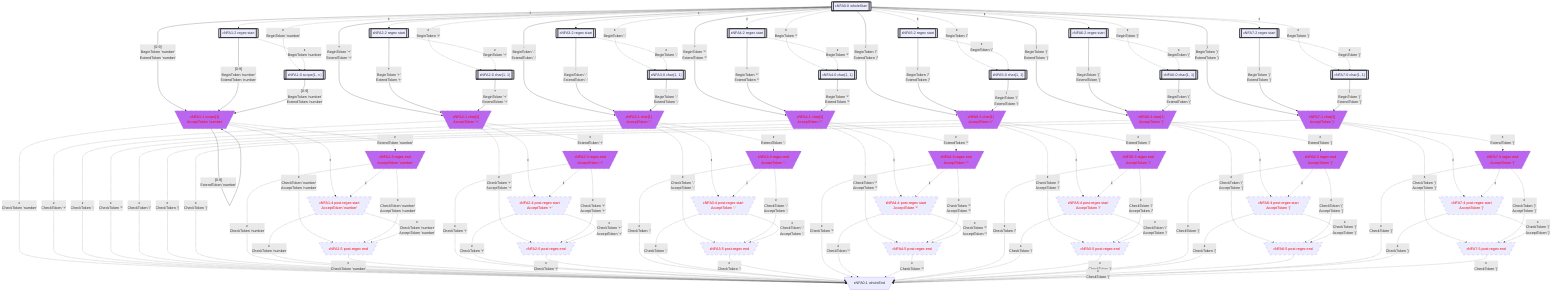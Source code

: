 flowchart
classDef c0001 color:#FF0000;
classDef c0010 stroke-dasharray: 10 10;
classDef c0011 stroke-dasharray: 10 10,color:#FF0000;
classDef c0100 fill:#BB66EE;
classDef c0101 fill:#BB66EE,color:#FF0000;
classDef c0110 fill:#BB66EE,stroke-dasharray: 10 10;
classDef c0111 fill:#BB66EE,stroke-dasharray: 10 10,color:#FF0000;
classDef c1000 stroke:#333,stroke-width:4px;
classDef c1001 stroke:#333,stroke-width:4px,color:#FF0000;
classDef c1010 stroke:#333,stroke-width:4px,stroke-dasharray: 10 10;
classDef c1011 stroke:#333,stroke-width:4px,stroke-dasharray: 10 10,color:#FF0000;
classDef c1100 stroke:#333,stroke-width:4px,fill:#BB66EE;
classDef c1101 stroke:#333,stroke-width:4px,fill:#BB66EE,color:#FF0000;
classDef c1110 stroke:#333,stroke-width:4px,fill:#BB66EE,stroke-dasharray: 10 10;
classDef c1111 stroke:#333,stroke-width:4px,fill:#BB66EE,stroke-dasharray: 10 10,color:#FF0000;
eNFA0_0_56034750[["εNFA0-0 wholeStart"]]
class eNFA0_0_56034750 c1000;
eNFA1_2_42520941[["εNFA1-2 regex start"]]
class eNFA1_2_42520941 c1000;
eNFA2_2_34550710[["εNFA2-2 regex start"]]
class eNFA2_2_34550710 c1000;
eNFA3_2_47144157[["εNFA3-2 regex start"]]
class eNFA3_2_47144157 c1000;
eNFA4_2_21644229[["εNFA4-2 regex start"]]
class eNFA4_2_21644229 c1000;
eNFA5_2_60580335[["εNFA5-2 regex start"]]
class eNFA5_2_60580335 c1000;
eNFA6_2_8352109[["εNFA6-2 regex start"]]
class eNFA6_2_8352109 c1000;
eNFA7_2_8060118[["εNFA7-2 regex start"]]
class eNFA7_2_8060118 c1000;
eNFA1_0_48889850[["εNFA1-0 scope{1, ∞}"]]
class eNFA1_0_48889850 c1000;
eNFA2_0_16639474[["εNFA2-0 char{1, 1}"]]
class eNFA2_0_16639474 c1000;
eNFA3_0_52579650[["εNFA3-0 char{1, 1}"]]
class eNFA3_0_52579650 c1000;
eNFA4_0_35528341[["εNFA4-0 char{1, 1}"]]
class eNFA4_0_35528341 c1000;
eNFA5_0_32361769[["εNFA5-0 char{1, 1}"]]
class eNFA5_0_32361769 c1000;
eNFA6_0_60232767[["εNFA6-0 char{1, 1}"]]
class eNFA6_0_60232767 c1000;
eNFA7_0_50198296[["εNFA7-0 char{1, 1}"]]
class eNFA7_0_50198296 c1000;
eNFA1_1_5432205[\"εNFA1-1 scope[1]
AcceptToken 'number'"/]
class eNFA1_1_5432205 c0111;
eNFA2_1_15537542[\"εNFA2-1 char[1]
AcceptToken '+'"/]
class eNFA2_1_15537542 c0111;
eNFA3_1_3454809[\"εNFA3-1 char[1]
AcceptToken '-'"/]
class eNFA3_1_3454809 c0111;
eNFA4_1_51319614[\"εNFA4-1 char[1]
AcceptToken '*'"/]
class eNFA4_1_51319614 c0111;
eNFA5_1_22820469[\"εNFA5-1 char[1]
AcceptToken '/'"/]
class eNFA5_1_22820469 c0111;
eNFA6_1_5223998[\"εNFA6-1 char[1]
AcceptToken '('"/]
class eNFA6_1_5223998 c0111;
eNFA7_1_49131481[\"εNFA7-1 char[1]
AcceptToken ')'"/]
class eNFA7_1_49131481 c0111;
eNFA1_3_37355470[\"εNFA1-3 regex end
AcceptToken 'number'"/]
class eNFA1_3_37355470 c0111;
eNFA1_4_31674992[\"εNFA1-4 post-regex start
AcceptToken 'number'"/]
class eNFA1_4_31674992 c0011;
eNFA1_5_53048087[\"εNFA1-5 post-regex end"/]
class eNFA1_5_53048087 c0011;
eNFA0_1_5894231[\"εNFA0-1 wholeEnd"/]
eNFA2_3_5620158[\"εNFA2-3 regex end
AcceptToken '+'"/]
class eNFA2_3_5620158 c0111;
eNFA2_4_50581426[\"εNFA2-4 post-regex start
AcceptToken '+'"/]
class eNFA2_4_50581426 c0011;
eNFA2_5_654914[\"εNFA2-5 post-regex end"/]
class eNFA2_5_654914 c0011;
eNFA3_3_31093287[\"εNFA3-3 regex end
AcceptToken '-'"/]
class eNFA3_3_31093287 c0111;
eNFA3_4_11404133[\"εNFA3-4 post-regex start
AcceptToken '-'"/]
class eNFA3_4_11404133 c0011;
eNFA3_5_7670737[\"εNFA3-5 post-regex end"/]
class eNFA3_5_7670737 c0011;
eNFA4_3_59223347[\"εNFA4-3 regex end
AcceptToken '*'"/]
class eNFA4_3_59223347 c0111;
eNFA4_4_63248075[\"εNFA4-4 post-regex start
AcceptToken '*'"/]
class eNFA4_4_63248075 c0011;
eNFA4_5_1927776[\"εNFA4-5 post-regex end"/]
class eNFA4_5_1927776 c0011;
eNFA5_3_4057632[\"εNFA5-3 regex end
AcceptToken '/'"/]
class eNFA5_3_4057632 c0111;
eNFA5_4_36518691[\"εNFA5-4 post-regex start
AcceptToken '/'"/]
class eNFA5_4_36518691 c0011;
eNFA5_5_17349988[\"εNFA5-5 post-regex end"/]
class eNFA5_5_17349988 c0011;
eNFA6_3_47015983[\"εNFA6-3 regex end
AcceptToken '('"/]
class eNFA6_3_47015983 c0111;
eNFA6_4_20490669[\"εNFA6-4 post-regex start
AcceptToken '('"/]
class eNFA6_4_20490669 c0011;
eNFA6_5_21932166[\"εNFA6-5 post-regex end"/]
class eNFA6_5_21932166 c0011;
eNFA7_3_39530145[\"εNFA7-3 regex end
AcceptToken ')'"/]
class eNFA7_3_39530145 c0111;
eNFA7_4_20226985[\"εNFA7-4 post-regex start
AcceptToken ')'"/]
class eNFA7_4_20226985 c0011;
eNFA7_5_63171767[\"εNFA7-5 post-regex end"/]
class eNFA7_5_63171767 c0011;
eNFA0_0_56034750 -.->|"ε"|eNFA1_2_42520941
eNFA0_0_56034750 -.->|"ε"|eNFA2_2_34550710
eNFA0_0_56034750 -.->|"ε"|eNFA3_2_47144157
eNFA0_0_56034750 -.->|"ε"|eNFA4_2_21644229
eNFA0_0_56034750 -.->|"ε"|eNFA5_2_60580335
eNFA0_0_56034750 -.->|"ε"|eNFA6_2_8352109
eNFA0_0_56034750 -.->|"ε"|eNFA7_2_8060118
eNFA0_0_56034750 -.->|"ε
BeginToken 'number'"|eNFA1_0_48889850
eNFA0_0_56034750 -.->|"ε
BeginToken '+'"|eNFA2_0_16639474
eNFA0_0_56034750 -.->|"ε
BeginToken '-'"|eNFA3_0_52579650
eNFA0_0_56034750 -.->|"ε
BeginToken '*'"|eNFA4_0_35528341
eNFA0_0_56034750 -.->|"ε
BeginToken '/'"|eNFA5_0_32361769
eNFA0_0_56034750 -.->|"ε
BeginToken '('"|eNFA6_0_60232767
eNFA0_0_56034750 -.->|"ε
BeginToken ')'"|eNFA7_0_50198296
eNFA0_0_56034750 -->|"[0-9]
BeginToken 'number'
ExtendToken 'number'"|eNFA1_1_5432205
eNFA0_0_56034750 -->|"+
BeginToken '+'
ExtendToken '+'"|eNFA2_1_15537542
eNFA0_0_56034750 -->|"-
BeginToken '-'
ExtendToken '-'"|eNFA3_1_3454809
eNFA0_0_56034750 -->|"*
BeginToken '*'
ExtendToken '*'"|eNFA4_1_51319614
eNFA0_0_56034750 -->|"/
BeginToken '/'
ExtendToken '/'"|eNFA5_1_22820469
eNFA0_0_56034750 -->|"(
BeginToken '('
ExtendToken '('"|eNFA6_1_5223998
eNFA0_0_56034750 -->|")
BeginToken ')'
ExtendToken ')'"|eNFA7_1_49131481
eNFA1_2_42520941 -.->|"ε
BeginToken 'number'"|eNFA1_0_48889850
eNFA1_2_42520941 -->|"[0-9]
BeginToken 'number'
ExtendToken 'number'"|eNFA1_1_5432205
eNFA2_2_34550710 -.->|"ε
BeginToken '+'"|eNFA2_0_16639474
eNFA2_2_34550710 -->|"+
BeginToken '+'
ExtendToken '+'"|eNFA2_1_15537542
eNFA3_2_47144157 -.->|"ε
BeginToken '-'"|eNFA3_0_52579650
eNFA3_2_47144157 -->|"-
BeginToken '-'
ExtendToken '-'"|eNFA3_1_3454809
eNFA4_2_21644229 -.->|"ε
BeginToken '*'"|eNFA4_0_35528341
eNFA4_2_21644229 -->|"*
BeginToken '*'
ExtendToken '*'"|eNFA4_1_51319614
eNFA5_2_60580335 -.->|"ε
BeginToken '/'"|eNFA5_0_32361769
eNFA5_2_60580335 -->|"/
BeginToken '/'
ExtendToken '/'"|eNFA5_1_22820469
eNFA6_2_8352109 -.->|"ε
BeginToken '('"|eNFA6_0_60232767
eNFA6_2_8352109 -->|"(
BeginToken '('
ExtendToken '('"|eNFA6_1_5223998
eNFA7_2_8060118 -.->|"ε
BeginToken ')'"|eNFA7_0_50198296
eNFA7_2_8060118 -->|")
BeginToken ')'
ExtendToken ')'"|eNFA7_1_49131481
eNFA1_0_48889850 -->|"[0-9]
BeginToken 'number'
ExtendToken 'number'"|eNFA1_1_5432205
eNFA2_0_16639474 -->|"+
BeginToken '+'
ExtendToken '+'"|eNFA2_1_15537542
eNFA3_0_52579650 -->|"-
BeginToken '-'
ExtendToken '-'"|eNFA3_1_3454809
eNFA4_0_35528341 -->|"*
BeginToken '*'
ExtendToken '*'"|eNFA4_1_51319614
eNFA5_0_32361769 -->|"/
BeginToken '/'
ExtendToken '/'"|eNFA5_1_22820469
eNFA6_0_60232767 -->|"(
BeginToken '('
ExtendToken '('"|eNFA6_1_5223998
eNFA7_0_50198296 -->|")
BeginToken ')'
ExtendToken ')'"|eNFA7_1_49131481
eNFA1_1_5432205 -->|"[0-9]
ExtendToken 'number'"|eNFA1_1_5432205
eNFA1_1_5432205 -.->|"ε
ExtendToken 'number'"|eNFA1_3_37355470
eNFA1_1_5432205 -.->|"ε"|eNFA1_4_31674992
eNFA1_1_5432205 -.->|"ε
CheckToken 'number'
AcceptToken 'number'"|eNFA1_5_53048087
eNFA1_1_5432205 -.->|"ε
CheckToken 'number'"|eNFA0_1_5894231
eNFA2_1_15537542 -.->|"ε
ExtendToken '+'"|eNFA2_3_5620158
eNFA2_1_15537542 -.->|"ε"|eNFA2_4_50581426
eNFA2_1_15537542 -.->|"ε
CheckToken '+'
AcceptToken '+'"|eNFA2_5_654914
eNFA2_1_15537542 -.->|"ε
CheckToken '+'"|eNFA0_1_5894231
eNFA3_1_3454809 -.->|"ε
ExtendToken '-'"|eNFA3_3_31093287
eNFA3_1_3454809 -.->|"ε"|eNFA3_4_11404133
eNFA3_1_3454809 -.->|"ε
CheckToken '-'
AcceptToken '-'"|eNFA3_5_7670737
eNFA3_1_3454809 -.->|"ε
CheckToken '-'"|eNFA0_1_5894231
eNFA4_1_51319614 -.->|"ε
ExtendToken '*'"|eNFA4_3_59223347
eNFA4_1_51319614 -.->|"ε"|eNFA4_4_63248075
eNFA4_1_51319614 -.->|"ε
CheckToken '*'
AcceptToken '*'"|eNFA4_5_1927776
eNFA4_1_51319614 -.->|"ε
CheckToken '*'"|eNFA0_1_5894231
eNFA5_1_22820469 -.->|"ε
ExtendToken '/'"|eNFA5_3_4057632
eNFA5_1_22820469 -.->|"ε"|eNFA5_4_36518691
eNFA5_1_22820469 -.->|"ε
CheckToken '/'
AcceptToken '/'"|eNFA5_5_17349988
eNFA5_1_22820469 -.->|"ε
CheckToken '/'"|eNFA0_1_5894231
eNFA6_1_5223998 -.->|"ε
ExtendToken '('"|eNFA6_3_47015983
eNFA6_1_5223998 -.->|"ε"|eNFA6_4_20490669
eNFA6_1_5223998 -.->|"ε
CheckToken '('
AcceptToken '('"|eNFA6_5_21932166
eNFA6_1_5223998 -.->|"ε
CheckToken '('"|eNFA0_1_5894231
eNFA7_1_49131481 -.->|"ε
ExtendToken ')'"|eNFA7_3_39530145
eNFA7_1_49131481 -.->|"ε"|eNFA7_4_20226985
eNFA7_1_49131481 -.->|"ε
CheckToken ')'
AcceptToken ')'"|eNFA7_5_63171767
eNFA7_1_49131481 -.->|"ε
CheckToken ')'"|eNFA0_1_5894231
eNFA1_3_37355470 -.->|"ε"|eNFA1_4_31674992
eNFA1_3_37355470 -.->|"ε
CheckToken 'number'
AcceptToken 'number'"|eNFA1_5_53048087
eNFA1_3_37355470 -.->|"ε
CheckToken 'number'"|eNFA0_1_5894231
eNFA1_4_31674992 -.->|"ε
CheckToken 'number'
AcceptToken 'number'"|eNFA1_5_53048087
eNFA1_4_31674992 -.->|"ε
CheckToken 'number'"|eNFA0_1_5894231
eNFA1_5_53048087 -.->|"ε
CheckToken 'number'"|eNFA0_1_5894231
eNFA2_3_5620158 -.->|"ε"|eNFA2_4_50581426
eNFA2_3_5620158 -.->|"ε
CheckToken '+'
AcceptToken '+'"|eNFA2_5_654914
eNFA2_3_5620158 -.->|"ε
CheckToken '+'"|eNFA0_1_5894231
eNFA2_4_50581426 -.->|"ε
CheckToken '+'
AcceptToken '+'"|eNFA2_5_654914
eNFA2_4_50581426 -.->|"ε
CheckToken '+'"|eNFA0_1_5894231
eNFA2_5_654914 -.->|"ε
CheckToken '+'"|eNFA0_1_5894231
eNFA3_3_31093287 -.->|"ε"|eNFA3_4_11404133
eNFA3_3_31093287 -.->|"ε
CheckToken '-'
AcceptToken '-'"|eNFA3_5_7670737
eNFA3_3_31093287 -.->|"ε
CheckToken '-'"|eNFA0_1_5894231
eNFA3_4_11404133 -.->|"ε
CheckToken '-'
AcceptToken '-'"|eNFA3_5_7670737
eNFA3_4_11404133 -.->|"ε
CheckToken '-'"|eNFA0_1_5894231
eNFA3_5_7670737 -.->|"ε
CheckToken '-'"|eNFA0_1_5894231
eNFA4_3_59223347 -.->|"ε"|eNFA4_4_63248075
eNFA4_3_59223347 -.->|"ε
CheckToken '*'
AcceptToken '*'"|eNFA4_5_1927776
eNFA4_3_59223347 -.->|"ε
CheckToken '*'"|eNFA0_1_5894231
eNFA4_4_63248075 -.->|"ε
CheckToken '*'
AcceptToken '*'"|eNFA4_5_1927776
eNFA4_4_63248075 -.->|"ε
CheckToken '*'"|eNFA0_1_5894231
eNFA4_5_1927776 -.->|"ε
CheckToken '*'"|eNFA0_1_5894231
eNFA5_3_4057632 -.->|"ε"|eNFA5_4_36518691
eNFA5_3_4057632 -.->|"ε
CheckToken '/'
AcceptToken '/'"|eNFA5_5_17349988
eNFA5_3_4057632 -.->|"ε
CheckToken '/'"|eNFA0_1_5894231
eNFA5_4_36518691 -.->|"ε
CheckToken '/'
AcceptToken '/'"|eNFA5_5_17349988
eNFA5_4_36518691 -.->|"ε
CheckToken '/'"|eNFA0_1_5894231
eNFA5_5_17349988 -.->|"ε
CheckToken '/'"|eNFA0_1_5894231
eNFA6_3_47015983 -.->|"ε"|eNFA6_4_20490669
eNFA6_3_47015983 -.->|"ε
CheckToken '('
AcceptToken '('"|eNFA6_5_21932166
eNFA6_3_47015983 -.->|"ε
CheckToken '('"|eNFA0_1_5894231
eNFA6_4_20490669 -.->|"ε
CheckToken '('
AcceptToken '('"|eNFA6_5_21932166
eNFA6_4_20490669 -.->|"ε
CheckToken '('"|eNFA0_1_5894231
eNFA6_5_21932166 -.->|"ε
CheckToken '('"|eNFA0_1_5894231
eNFA7_3_39530145 -.->|"ε"|eNFA7_4_20226985
eNFA7_3_39530145 -.->|"ε
CheckToken ')'
AcceptToken ')'"|eNFA7_5_63171767
eNFA7_3_39530145 -.->|"ε
CheckToken ')'"|eNFA0_1_5894231
eNFA7_4_20226985 -.->|"ε
CheckToken ')'
AcceptToken ')'"|eNFA7_5_63171767
eNFA7_4_20226985 -.->|"ε
CheckToken ')'"|eNFA0_1_5894231
eNFA7_5_63171767 -.->|"ε
CheckToken ')'"|eNFA0_1_5894231
